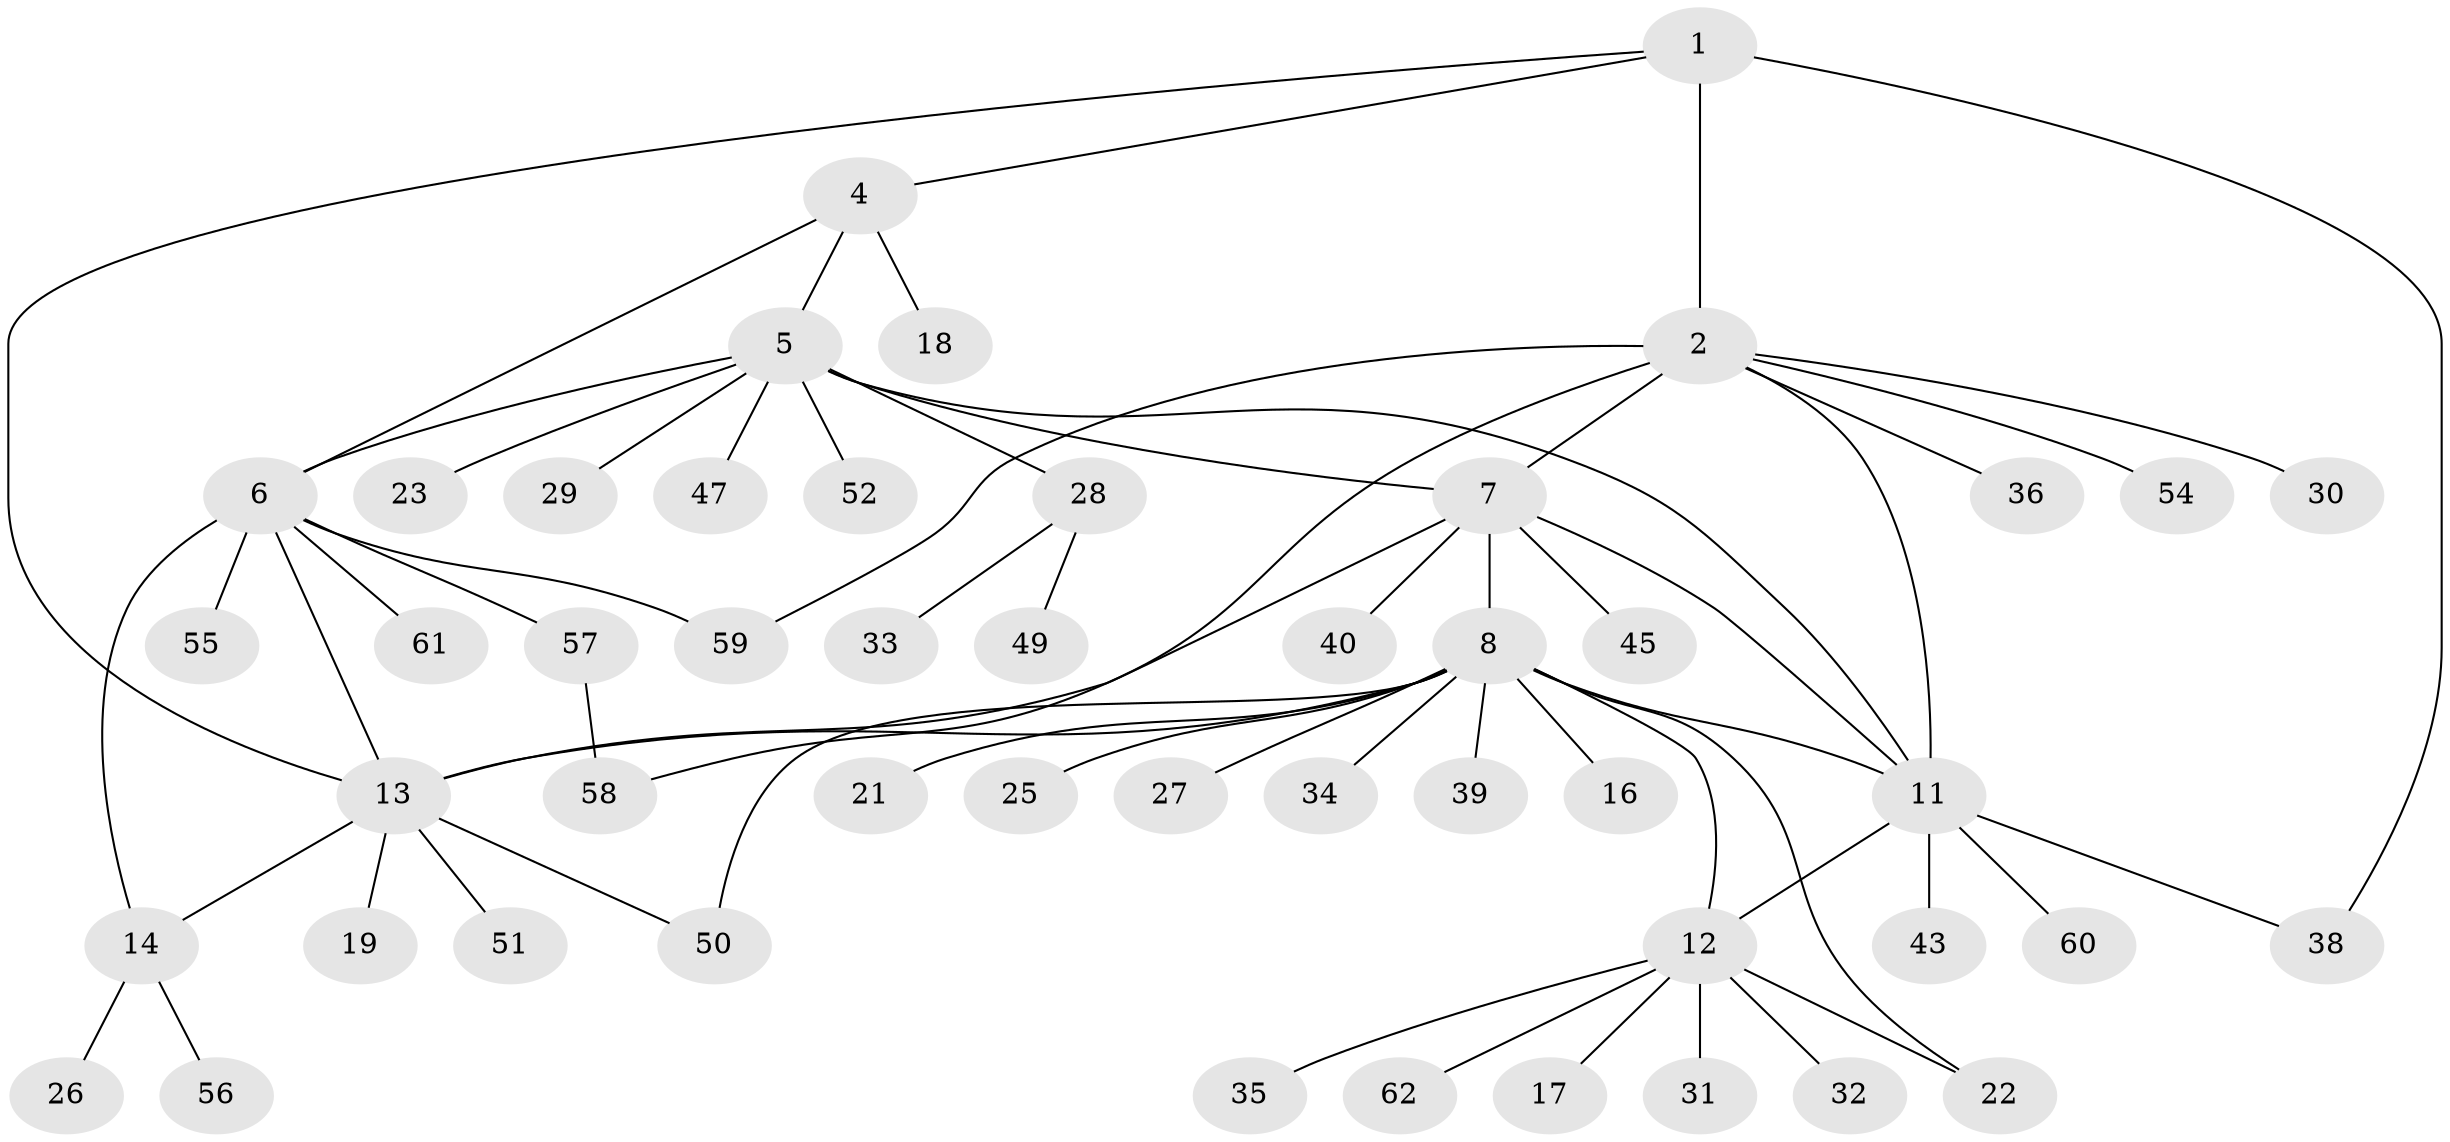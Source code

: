 // Generated by graph-tools (version 1.1) at 2025/52/02/27/25 19:52:17]
// undirected, 49 vertices, 63 edges
graph export_dot {
graph [start="1"]
  node [color=gray90,style=filled];
  1 [super="+20"];
  2 [super="+3"];
  4;
  5 [super="+48"];
  6 [super="+15"];
  7 [super="+9"];
  8 [super="+10"];
  11 [super="+37"];
  12 [super="+46"];
  13 [super="+53"];
  14 [super="+41"];
  16;
  17;
  18 [super="+24"];
  19;
  21;
  22;
  23;
  25;
  26;
  27 [super="+42"];
  28 [super="+44"];
  29;
  30;
  31;
  32;
  33;
  34;
  35;
  36;
  38;
  39;
  40;
  43;
  45;
  47;
  49;
  50;
  51;
  52;
  54;
  55;
  56;
  57;
  58;
  59;
  60;
  61;
  62;
  1 -- 2 [weight=2];
  1 -- 4;
  1 -- 13;
  1 -- 38;
  2 -- 7;
  2 -- 11;
  2 -- 58;
  2 -- 59;
  2 -- 36;
  2 -- 54;
  2 -- 30;
  4 -- 5;
  4 -- 6;
  4 -- 18;
  5 -- 6;
  5 -- 11;
  5 -- 23;
  5 -- 28;
  5 -- 29;
  5 -- 47;
  5 -- 52;
  5 -- 7;
  6 -- 55;
  6 -- 57;
  6 -- 59;
  6 -- 61;
  6 -- 13;
  6 -- 14;
  7 -- 8 [weight=2];
  7 -- 13;
  7 -- 40;
  7 -- 45;
  7 -- 11;
  8 -- 22;
  8 -- 27;
  8 -- 34;
  8 -- 39 [weight=2];
  8 -- 11;
  8 -- 12;
  8 -- 13;
  8 -- 16;
  8 -- 50;
  8 -- 21;
  8 -- 25;
  11 -- 12;
  11 -- 38;
  11 -- 43;
  11 -- 60;
  12 -- 17;
  12 -- 22;
  12 -- 31;
  12 -- 32;
  12 -- 35;
  12 -- 62;
  13 -- 14;
  13 -- 19;
  13 -- 51;
  13 -- 50;
  14 -- 26;
  14 -- 56;
  28 -- 33;
  28 -- 49;
  57 -- 58;
}
